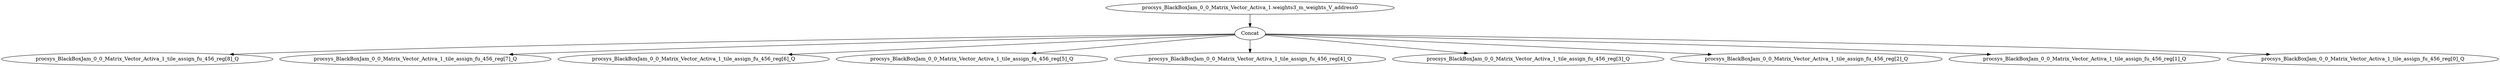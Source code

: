 strict digraph "" {
	node [label="\N"];
	"procsys_BlackBoxJam_0_0_Matrix_Vector_Activa_1.weights3_m_weights_V_address0_graphrename_0"	 [color=black,
		label="procsys_BlackBoxJam_0_0_Matrix_Vector_Activa_1.weights3_m_weights_V_address0"];
	Concat_graphrename_1	 [color=black,
		label=Concat];
	"procsys_BlackBoxJam_0_0_Matrix_Vector_Activa_1.weights3_m_weights_V_address0_graphrename_0" -> Concat_graphrename_1	 [color=black];
	"procsys_BlackBoxJam_0_0_Matrix_Vector_Activa_1_\tile_assign_fu_456_reg[8]_Q"	 [color=black];
	Concat_graphrename_1 -> "procsys_BlackBoxJam_0_0_Matrix_Vector_Activa_1_\tile_assign_fu_456_reg[8]_Q"	 [color=black];
	"procsys_BlackBoxJam_0_0_Matrix_Vector_Activa_1_\tile_assign_fu_456_reg[7]_Q"	 [color=black];
	Concat_graphrename_1 -> "procsys_BlackBoxJam_0_0_Matrix_Vector_Activa_1_\tile_assign_fu_456_reg[7]_Q"	 [color=black];
	"procsys_BlackBoxJam_0_0_Matrix_Vector_Activa_1_\tile_assign_fu_456_reg[6]_Q"	 [color=black];
	Concat_graphrename_1 -> "procsys_BlackBoxJam_0_0_Matrix_Vector_Activa_1_\tile_assign_fu_456_reg[6]_Q"	 [color=black];
	"procsys_BlackBoxJam_0_0_Matrix_Vector_Activa_1_\tile_assign_fu_456_reg[5]_Q"	 [color=black];
	Concat_graphrename_1 -> "procsys_BlackBoxJam_0_0_Matrix_Vector_Activa_1_\tile_assign_fu_456_reg[5]_Q"	 [color=black];
	"procsys_BlackBoxJam_0_0_Matrix_Vector_Activa_1_\tile_assign_fu_456_reg[4]_Q"	 [color=black];
	Concat_graphrename_1 -> "procsys_BlackBoxJam_0_0_Matrix_Vector_Activa_1_\tile_assign_fu_456_reg[4]_Q"	 [color=black];
	"procsys_BlackBoxJam_0_0_Matrix_Vector_Activa_1_\tile_assign_fu_456_reg[3]_Q"	 [color=black];
	Concat_graphrename_1 -> "procsys_BlackBoxJam_0_0_Matrix_Vector_Activa_1_\tile_assign_fu_456_reg[3]_Q"	 [color=black];
	"procsys_BlackBoxJam_0_0_Matrix_Vector_Activa_1_\tile_assign_fu_456_reg[2]_Q"	 [color=black];
	Concat_graphrename_1 -> "procsys_BlackBoxJam_0_0_Matrix_Vector_Activa_1_\tile_assign_fu_456_reg[2]_Q"	 [color=black];
	"procsys_BlackBoxJam_0_0_Matrix_Vector_Activa_1_\tile_assign_fu_456_reg[1]_Q"	 [color=black];
	Concat_graphrename_1 -> "procsys_BlackBoxJam_0_0_Matrix_Vector_Activa_1_\tile_assign_fu_456_reg[1]_Q"	 [color=black];
	"procsys_BlackBoxJam_0_0_Matrix_Vector_Activa_1_\tile_assign_fu_456_reg[0]_Q"	 [color=black];
	Concat_graphrename_1 -> "procsys_BlackBoxJam_0_0_Matrix_Vector_Activa_1_\tile_assign_fu_456_reg[0]_Q"	 [color=black];
}
